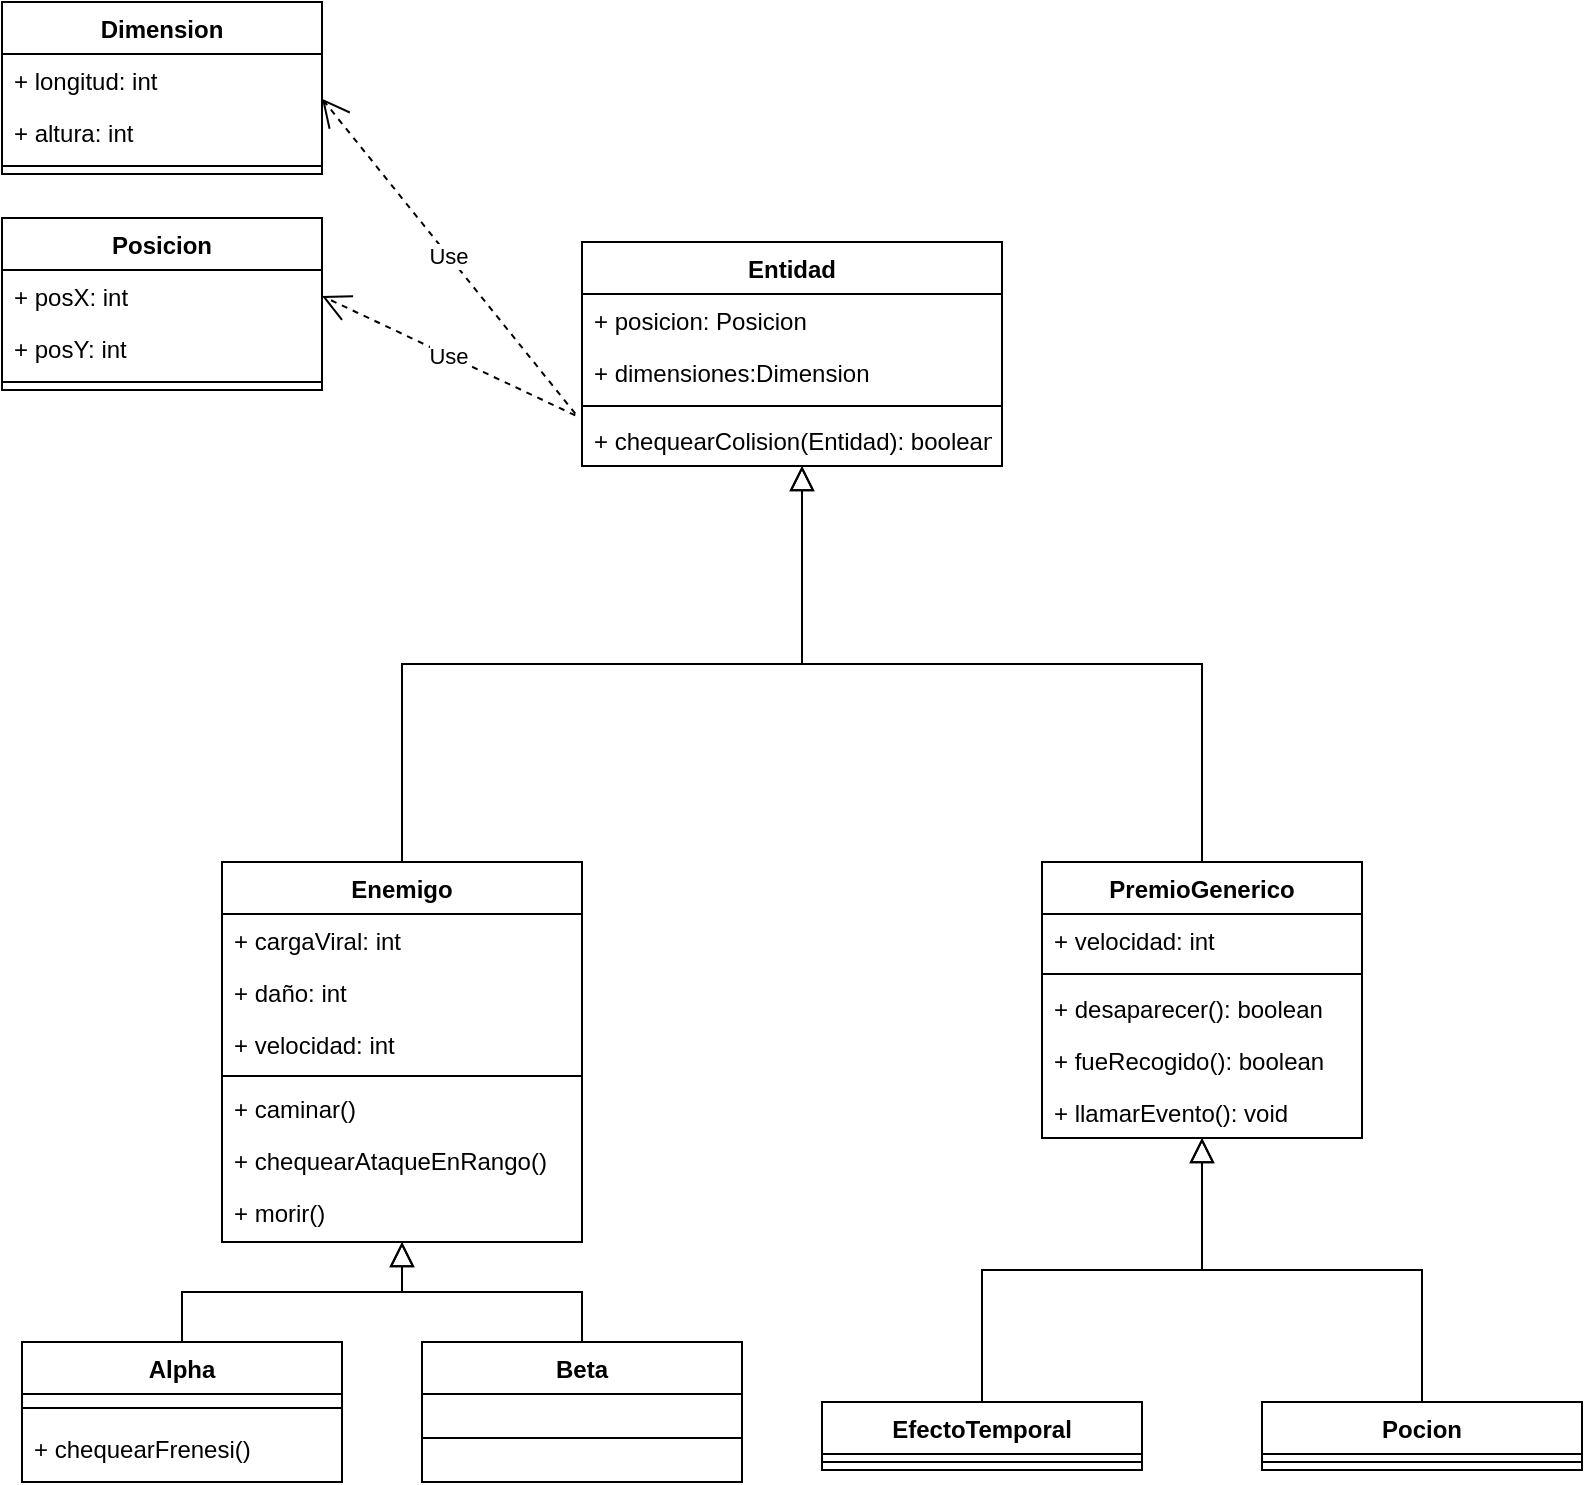 <mxfile version="13.7.9" type="device"><diagram id="C5RBs43oDa-KdzZeNtuy" name="Page-1"><mxGraphModel dx="1422" dy="822" grid="1" gridSize="10" guides="1" tooltips="1" connect="1" arrows="1" fold="1" page="1" pageScale="1" pageWidth="827" pageHeight="1169" math="0" shadow="0"><root><mxCell id="WIyWlLk6GJQsqaUBKTNV-0"/><mxCell id="WIyWlLk6GJQsqaUBKTNV-1" parent="WIyWlLk6GJQsqaUBKTNV-0"/><mxCell id="zkfFHV4jXpPFQw0GAbJ--12" value="" style="endArrow=block;endSize=10;endFill=0;shadow=0;strokeWidth=1;rounded=0;edgeStyle=elbowEdgeStyle;elbow=vertical;" parent="WIyWlLk6GJQsqaUBKTNV-1" source="zkfFHV4jXpPFQw0GAbJ--6" target="zkfFHV4jXpPFQw0GAbJ--0" edge="1"><mxGeometry width="160" relative="1" as="geometry"><mxPoint x="120" y="683" as="sourcePoint"/><mxPoint x="120" y="683" as="targetPoint"/></mxGeometry></mxCell><mxCell id="zkfFHV4jXpPFQw0GAbJ--16" value="" style="endArrow=block;endSize=10;endFill=0;shadow=0;strokeWidth=1;rounded=0;edgeStyle=elbowEdgeStyle;elbow=vertical;" parent="WIyWlLk6GJQsqaUBKTNV-1" source="zkfFHV4jXpPFQw0GAbJ--13" target="zkfFHV4jXpPFQw0GAbJ--0" edge="1"><mxGeometry width="160" relative="1" as="geometry"><mxPoint x="130" y="853" as="sourcePoint"/><mxPoint x="230" y="751" as="targetPoint"/></mxGeometry></mxCell><mxCell id="EG5RFBEex4uQclMHfwis-38" value="" style="endArrow=block;endSize=10;endFill=0;shadow=0;strokeWidth=1;rounded=0;edgeStyle=elbowEdgeStyle;elbow=vertical;exitX=0.5;exitY=0;exitDx=0;exitDy=0;" edge="1" parent="WIyWlLk6GJQsqaUBKTNV-1" source="EG5RFBEex4uQclMHfwis-31"><mxGeometry width="160" relative="1" as="geometry"><mxPoint x="730" y="788" as="sourcePoint"/><mxPoint x="630" y="738" as="targetPoint"/></mxGeometry></mxCell><mxCell id="EG5RFBEex4uQclMHfwis-40" value="" style="endArrow=block;endSize=10;endFill=0;shadow=0;strokeWidth=1;rounded=0;edgeStyle=elbowEdgeStyle;elbow=vertical;exitX=0.5;exitY=0;exitDx=0;exitDy=0;" edge="1" parent="WIyWlLk6GJQsqaUBKTNV-1"><mxGeometry width="160" relative="1" as="geometry"><mxPoint x="520" y="870" as="sourcePoint"/><mxPoint x="630" y="738" as="targetPoint"/></mxGeometry></mxCell><mxCell id="zkfFHV4jXpPFQw0GAbJ--0" value="Enemigo" style="swimlane;fontStyle=1;align=center;verticalAlign=top;childLayout=stackLayout;horizontal=1;startSize=26;horizontalStack=0;resizeParent=1;resizeLast=0;collapsible=1;marginBottom=0;rounded=0;shadow=0;strokeWidth=1;" parent="WIyWlLk6GJQsqaUBKTNV-1" vertex="1"><mxGeometry x="140" y="600" width="180" height="190" as="geometry"><mxRectangle x="230" y="140" width="160" height="26" as="alternateBounds"/></mxGeometry></mxCell><mxCell id="zkfFHV4jXpPFQw0GAbJ--1" value="+ cargaViral: int" style="text;align=left;verticalAlign=top;spacingLeft=4;spacingRight=4;overflow=hidden;rotatable=0;points=[[0,0.5],[1,0.5]];portConstraint=eastwest;" parent="zkfFHV4jXpPFQw0GAbJ--0" vertex="1"><mxGeometry y="26" width="180" height="26" as="geometry"/></mxCell><mxCell id="zkfFHV4jXpPFQw0GAbJ--2" value="+ daño: int" style="text;align=left;verticalAlign=top;spacingLeft=4;spacingRight=4;overflow=hidden;rotatable=0;points=[[0,0.5],[1,0.5]];portConstraint=eastwest;rounded=0;shadow=0;html=0;" parent="zkfFHV4jXpPFQw0GAbJ--0" vertex="1"><mxGeometry y="52" width="180" height="26" as="geometry"/></mxCell><mxCell id="EG5RFBEex4uQclMHfwis-9" value="+ velocidad: int" style="text;align=left;verticalAlign=top;spacingLeft=4;spacingRight=4;overflow=hidden;rotatable=0;points=[[0,0.5],[1,0.5]];portConstraint=eastwest;rounded=0;shadow=0;html=0;" vertex="1" parent="zkfFHV4jXpPFQw0GAbJ--0"><mxGeometry y="78" width="180" height="26" as="geometry"/></mxCell><mxCell id="zkfFHV4jXpPFQw0GAbJ--4" value="" style="line;html=1;strokeWidth=1;align=left;verticalAlign=middle;spacingTop=-1;spacingLeft=3;spacingRight=3;rotatable=0;labelPosition=right;points=[];portConstraint=eastwest;" parent="zkfFHV4jXpPFQw0GAbJ--0" vertex="1"><mxGeometry y="104" width="180" height="6" as="geometry"/></mxCell><mxCell id="zkfFHV4jXpPFQw0GAbJ--5" value="+ caminar()" style="text;align=left;verticalAlign=top;spacingLeft=4;spacingRight=4;overflow=hidden;rotatable=0;points=[[0,0.5],[1,0.5]];portConstraint=eastwest;" parent="zkfFHV4jXpPFQw0GAbJ--0" vertex="1"><mxGeometry y="110" width="180" height="26" as="geometry"/></mxCell><mxCell id="EG5RFBEex4uQclMHfwis-10" value="+ chequearAtaqueEnRango()" style="text;align=left;verticalAlign=top;spacingLeft=4;spacingRight=4;overflow=hidden;rotatable=0;points=[[0,0.5],[1,0.5]];portConstraint=eastwest;rounded=0;shadow=0;html=0;" vertex="1" parent="zkfFHV4jXpPFQw0GAbJ--0"><mxGeometry y="136" width="180" height="26" as="geometry"/></mxCell><mxCell id="EG5RFBEex4uQclMHfwis-16" value="+ morir()" style="text;align=left;verticalAlign=top;spacingLeft=4;spacingRight=4;overflow=hidden;rotatable=0;points=[[0,0.5],[1,0.5]];portConstraint=eastwest;rounded=0;shadow=0;html=0;" vertex="1" parent="zkfFHV4jXpPFQw0GAbJ--0"><mxGeometry y="162" width="180" height="26" as="geometry"/></mxCell><mxCell id="zkfFHV4jXpPFQw0GAbJ--6" value="Alpha" style="swimlane;fontStyle=1;align=center;verticalAlign=top;childLayout=stackLayout;horizontal=1;startSize=26;horizontalStack=0;resizeParent=1;resizeLast=0;collapsible=1;marginBottom=0;rounded=0;shadow=0;strokeWidth=1;" parent="WIyWlLk6GJQsqaUBKTNV-1" vertex="1"><mxGeometry x="40" y="840" width="160" height="70" as="geometry"><mxRectangle x="130" y="380" width="160" height="26" as="alternateBounds"/></mxGeometry></mxCell><mxCell id="zkfFHV4jXpPFQw0GAbJ--9" value="" style="line;html=1;strokeWidth=1;align=left;verticalAlign=middle;spacingTop=-1;spacingLeft=3;spacingRight=3;rotatable=0;labelPosition=right;points=[];portConstraint=eastwest;" parent="zkfFHV4jXpPFQw0GAbJ--6" vertex="1"><mxGeometry y="26" width="160" height="14" as="geometry"/></mxCell><mxCell id="EG5RFBEex4uQclMHfwis-13" value="+ chequearFrenesi()" style="text;align=left;verticalAlign=top;spacingLeft=4;spacingRight=4;overflow=hidden;rotatable=0;points=[[0,0.5],[1,0.5]];portConstraint=eastwest;rounded=0;shadow=0;html=0;" vertex="1" parent="zkfFHV4jXpPFQw0GAbJ--6"><mxGeometry y="40" width="160" height="24" as="geometry"/></mxCell><mxCell id="zkfFHV4jXpPFQw0GAbJ--13" value="Beta" style="swimlane;fontStyle=1;align=center;verticalAlign=top;childLayout=stackLayout;horizontal=1;startSize=26;horizontalStack=0;resizeParent=1;resizeLast=0;collapsible=1;marginBottom=0;rounded=0;shadow=0;strokeWidth=1;" parent="WIyWlLk6GJQsqaUBKTNV-1" vertex="1"><mxGeometry x="240" y="840" width="160" height="70" as="geometry"><mxRectangle x="340" y="380" width="170" height="26" as="alternateBounds"/></mxGeometry></mxCell><mxCell id="zkfFHV4jXpPFQw0GAbJ--15" value="" style="line;html=1;strokeWidth=1;align=left;verticalAlign=middle;spacingTop=-1;spacingLeft=3;spacingRight=3;rotatable=0;labelPosition=right;points=[];portConstraint=eastwest;" parent="zkfFHV4jXpPFQw0GAbJ--13" vertex="1"><mxGeometry y="26" width="160" height="44" as="geometry"/></mxCell><mxCell id="EG5RFBEex4uQclMHfwis-41" value="Entidad" style="swimlane;fontStyle=1;align=center;verticalAlign=top;childLayout=stackLayout;horizontal=1;startSize=26;horizontalStack=0;resizeParent=1;resizeParentMax=0;resizeLast=0;collapsible=1;marginBottom=0;" vertex="1" parent="WIyWlLk6GJQsqaUBKTNV-1"><mxGeometry x="320" y="290" width="210" height="112" as="geometry"/></mxCell><mxCell id="EG5RFBEex4uQclMHfwis-42" value="+ posicion: Posicion" style="text;strokeColor=none;fillColor=none;align=left;verticalAlign=top;spacingLeft=4;spacingRight=4;overflow=hidden;rotatable=0;points=[[0,0.5],[1,0.5]];portConstraint=eastwest;" vertex="1" parent="EG5RFBEex4uQclMHfwis-41"><mxGeometry y="26" width="210" height="26" as="geometry"/></mxCell><mxCell id="EG5RFBEex4uQclMHfwis-45" value="+ dimensiones:Dimension " style="text;strokeColor=none;fillColor=none;align=left;verticalAlign=top;spacingLeft=4;spacingRight=4;overflow=hidden;rotatable=0;points=[[0,0.5],[1,0.5]];portConstraint=eastwest;" vertex="1" parent="EG5RFBEex4uQclMHfwis-41"><mxGeometry y="52" width="210" height="26" as="geometry"/></mxCell><mxCell id="EG5RFBEex4uQclMHfwis-43" value="" style="line;strokeWidth=1;fillColor=none;align=left;verticalAlign=middle;spacingTop=-1;spacingLeft=3;spacingRight=3;rotatable=0;labelPosition=right;points=[];portConstraint=eastwest;" vertex="1" parent="EG5RFBEex4uQclMHfwis-41"><mxGeometry y="78" width="210" height="8" as="geometry"/></mxCell><mxCell id="EG5RFBEex4uQclMHfwis-44" value="+ chequearColision(Entidad): boolean" style="text;strokeColor=none;fillColor=none;align=left;verticalAlign=top;spacingLeft=4;spacingRight=4;overflow=hidden;rotatable=0;points=[[0,0.5],[1,0.5]];portConstraint=eastwest;" vertex="1" parent="EG5RFBEex4uQclMHfwis-41"><mxGeometry y="86" width="210" height="26" as="geometry"/></mxCell><mxCell id="EG5RFBEex4uQclMHfwis-46" value="" style="endArrow=block;endSize=10;endFill=0;shadow=0;strokeWidth=1;rounded=0;edgeStyle=elbowEdgeStyle;elbow=vertical;exitX=0.5;exitY=0;exitDx=0;exitDy=0;" edge="1" parent="WIyWlLk6GJQsqaUBKTNV-1" source="zkfFHV4jXpPFQw0GAbJ--0"><mxGeometry width="160" relative="1" as="geometry"><mxPoint x="320" y="534" as="sourcePoint"/><mxPoint x="430" y="402" as="targetPoint"/></mxGeometry></mxCell><mxCell id="EG5RFBEex4uQclMHfwis-47" value="" style="endArrow=block;endSize=10;endFill=0;shadow=0;strokeWidth=1;rounded=0;edgeStyle=elbowEdgeStyle;elbow=vertical;exitX=0.5;exitY=0;exitDx=0;exitDy=0;" edge="1" parent="WIyWlLk6GJQsqaUBKTNV-1" source="EG5RFBEex4uQclMHfwis-21"><mxGeometry width="160" relative="1" as="geometry"><mxPoint x="230" y="600" as="sourcePoint"/><mxPoint x="430" y="402" as="targetPoint"/></mxGeometry></mxCell><mxCell id="EG5RFBEex4uQclMHfwis-21" value="PremioGenerico" style="swimlane;fontStyle=1;align=center;verticalAlign=top;childLayout=stackLayout;horizontal=1;startSize=26;horizontalStack=0;resizeParent=1;resizeParentMax=0;resizeLast=0;collapsible=1;marginBottom=0;" vertex="1" parent="WIyWlLk6GJQsqaUBKTNV-1"><mxGeometry x="550" y="600" width="160" height="138" as="geometry"/></mxCell><mxCell id="EG5RFBEex4uQclMHfwis-22" value="+ velocidad: int" style="text;strokeColor=none;fillColor=none;align=left;verticalAlign=top;spacingLeft=4;spacingRight=4;overflow=hidden;rotatable=0;points=[[0,0.5],[1,0.5]];portConstraint=eastwest;" vertex="1" parent="EG5RFBEex4uQclMHfwis-21"><mxGeometry y="26" width="160" height="26" as="geometry"/></mxCell><mxCell id="EG5RFBEex4uQclMHfwis-23" value="" style="line;strokeWidth=1;fillColor=none;align=left;verticalAlign=middle;spacingTop=-1;spacingLeft=3;spacingRight=3;rotatable=0;labelPosition=right;points=[];portConstraint=eastwest;" vertex="1" parent="EG5RFBEex4uQclMHfwis-21"><mxGeometry y="52" width="160" height="8" as="geometry"/></mxCell><mxCell id="EG5RFBEex4uQclMHfwis-24" value="+ desaparecer(): boolean" style="text;strokeColor=none;fillColor=none;align=left;verticalAlign=top;spacingLeft=4;spacingRight=4;overflow=hidden;rotatable=0;points=[[0,0.5],[1,0.5]];portConstraint=eastwest;" vertex="1" parent="EG5RFBEex4uQclMHfwis-21"><mxGeometry y="60" width="160" height="26" as="geometry"/></mxCell><mxCell id="EG5RFBEex4uQclMHfwis-25" value="+ fueRecogido(): boolean" style="text;strokeColor=none;fillColor=none;align=left;verticalAlign=top;spacingLeft=4;spacingRight=4;overflow=hidden;rotatable=0;points=[[0,0.5],[1,0.5]];portConstraint=eastwest;" vertex="1" parent="EG5RFBEex4uQclMHfwis-21"><mxGeometry y="86" width="160" height="26" as="geometry"/></mxCell><mxCell id="EG5RFBEex4uQclMHfwis-36" value="+ llamarEvento(): void" style="text;strokeColor=none;fillColor=none;align=left;verticalAlign=top;spacingLeft=4;spacingRight=4;overflow=hidden;rotatable=0;points=[[0,0.5],[1,0.5]];portConstraint=eastwest;" vertex="1" parent="EG5RFBEex4uQclMHfwis-21"><mxGeometry y="112" width="160" height="26" as="geometry"/></mxCell><mxCell id="EG5RFBEex4uQclMHfwis-57" value="Dimension" style="swimlane;fontStyle=1;align=center;verticalAlign=top;childLayout=stackLayout;horizontal=1;startSize=26;horizontalStack=0;resizeParent=1;resizeParentMax=0;resizeLast=0;collapsible=1;marginBottom=0;" vertex="1" parent="WIyWlLk6GJQsqaUBKTNV-1"><mxGeometry x="30" y="170" width="160" height="86" as="geometry"/></mxCell><mxCell id="EG5RFBEex4uQclMHfwis-58" value="+ longitud: int" style="text;strokeColor=none;fillColor=none;align=left;verticalAlign=top;spacingLeft=4;spacingRight=4;overflow=hidden;rotatable=0;points=[[0,0.5],[1,0.5]];portConstraint=eastwest;" vertex="1" parent="EG5RFBEex4uQclMHfwis-57"><mxGeometry y="26" width="160" height="26" as="geometry"/></mxCell><mxCell id="EG5RFBEex4uQclMHfwis-59" value="+ altura: int" style="text;strokeColor=none;fillColor=none;align=left;verticalAlign=top;spacingLeft=4;spacingRight=4;overflow=hidden;rotatable=0;points=[[0,0.5],[1,0.5]];portConstraint=eastwest;" vertex="1" parent="EG5RFBEex4uQclMHfwis-57"><mxGeometry y="52" width="160" height="26" as="geometry"/></mxCell><mxCell id="EG5RFBEex4uQclMHfwis-60" value="" style="line;strokeWidth=1;fillColor=none;align=left;verticalAlign=middle;spacingTop=-1;spacingLeft=3;spacingRight=3;rotatable=0;labelPosition=right;points=[];portConstraint=eastwest;" vertex="1" parent="EG5RFBEex4uQclMHfwis-57"><mxGeometry y="78" width="160" height="8" as="geometry"/></mxCell><mxCell id="EG5RFBEex4uQclMHfwis-31" value="Pocion" style="swimlane;fontStyle=1;align=center;verticalAlign=top;childLayout=stackLayout;horizontal=1;startSize=26;horizontalStack=0;resizeParent=1;resizeParentMax=0;resizeLast=0;collapsible=1;marginBottom=0;" vertex="1" parent="WIyWlLk6GJQsqaUBKTNV-1"><mxGeometry x="660" y="870" width="160" height="34" as="geometry"><mxRectangle x="510" y="610" width="70" height="26" as="alternateBounds"/></mxGeometry></mxCell><mxCell id="EG5RFBEex4uQclMHfwis-33" value="" style="line;strokeWidth=1;fillColor=none;align=left;verticalAlign=middle;spacingTop=-1;spacingLeft=3;spacingRight=3;rotatable=0;labelPosition=right;points=[];portConstraint=eastwest;" vertex="1" parent="EG5RFBEex4uQclMHfwis-31"><mxGeometry y="26" width="160" height="8" as="geometry"/></mxCell><mxCell id="EG5RFBEex4uQclMHfwis-26" value="EfectoTemporal" style="swimlane;fontStyle=1;align=center;verticalAlign=top;childLayout=stackLayout;horizontal=1;startSize=26;horizontalStack=0;resizeParent=1;resizeParentMax=0;resizeLast=0;collapsible=1;marginBottom=0;" vertex="1" parent="WIyWlLk6GJQsqaUBKTNV-1"><mxGeometry x="440" y="870" width="160" height="34" as="geometry"/></mxCell><mxCell id="EG5RFBEex4uQclMHfwis-28" value="" style="line;strokeWidth=1;fillColor=none;align=left;verticalAlign=middle;spacingTop=-1;spacingLeft=3;spacingRight=3;rotatable=0;labelPosition=right;points=[];portConstraint=eastwest;" vertex="1" parent="EG5RFBEex4uQclMHfwis-26"><mxGeometry y="26" width="160" height="8" as="geometry"/></mxCell><mxCell id="EG5RFBEex4uQclMHfwis-52" value="Posicion" style="swimlane;fontStyle=1;align=center;verticalAlign=top;childLayout=stackLayout;horizontal=1;startSize=26;horizontalStack=0;resizeParent=1;resizeParentMax=0;resizeLast=0;collapsible=1;marginBottom=0;" vertex="1" parent="WIyWlLk6GJQsqaUBKTNV-1"><mxGeometry x="30" y="278" width="160" height="86" as="geometry"/></mxCell><mxCell id="EG5RFBEex4uQclMHfwis-53" value="+ posX: int" style="text;strokeColor=none;fillColor=none;align=left;verticalAlign=top;spacingLeft=4;spacingRight=4;overflow=hidden;rotatable=0;points=[[0,0.5],[1,0.5]];portConstraint=eastwest;" vertex="1" parent="EG5RFBEex4uQclMHfwis-52"><mxGeometry y="26" width="160" height="26" as="geometry"/></mxCell><mxCell id="EG5RFBEex4uQclMHfwis-56" value="+ posY: int" style="text;strokeColor=none;fillColor=none;align=left;verticalAlign=top;spacingLeft=4;spacingRight=4;overflow=hidden;rotatable=0;points=[[0,0.5],[1,0.5]];portConstraint=eastwest;" vertex="1" parent="EG5RFBEex4uQclMHfwis-52"><mxGeometry y="52" width="160" height="26" as="geometry"/></mxCell><mxCell id="EG5RFBEex4uQclMHfwis-54" value="" style="line;strokeWidth=1;fillColor=none;align=left;verticalAlign=middle;spacingTop=-1;spacingLeft=3;spacingRight=3;rotatable=0;labelPosition=right;points=[];portConstraint=eastwest;" vertex="1" parent="EG5RFBEex4uQclMHfwis-52"><mxGeometry y="78" width="160" height="8" as="geometry"/></mxCell><mxCell id="EG5RFBEex4uQclMHfwis-62" value="Use" style="endArrow=open;endSize=12;dashed=1;html=1;exitX=-0.016;exitY=0.026;exitDx=0;exitDy=0;exitPerimeter=0;entryX=1;entryY=0.5;entryDx=0;entryDy=0;" edge="1" parent="WIyWlLk6GJQsqaUBKTNV-1" source="EG5RFBEex4uQclMHfwis-44" target="EG5RFBEex4uQclMHfwis-53"><mxGeometry width="160" relative="1" as="geometry"><mxPoint x="260" y="420" as="sourcePoint"/><mxPoint x="420" y="420" as="targetPoint"/></mxGeometry></mxCell><mxCell id="EG5RFBEex4uQclMHfwis-63" value="Use" style="endArrow=open;endSize=12;dashed=1;html=1;exitX=-0.016;exitY=0.026;exitDx=0;exitDy=0;exitPerimeter=0;entryX=1;entryY=0.859;entryDx=0;entryDy=0;entryPerimeter=0;" edge="1" parent="WIyWlLk6GJQsqaUBKTNV-1" target="EG5RFBEex4uQclMHfwis-58"><mxGeometry width="160" relative="1" as="geometry"><mxPoint x="316.64" y="375.836" as="sourcePoint"/><mxPoint x="190" y="316.16" as="targetPoint"/></mxGeometry></mxCell></root></mxGraphModel></diagram></mxfile>